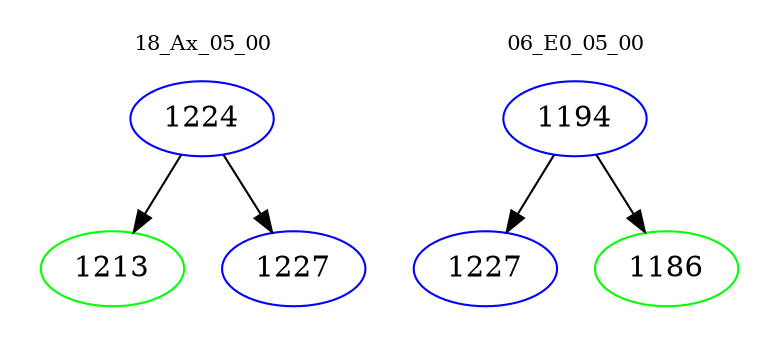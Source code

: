 digraph{
subgraph cluster_0 {
color = white
label = "18_Ax_05_00";
fontsize=10;
T0_1224 [label="1224", color="blue"]
T0_1224 -> T0_1213 [color="black"]
T0_1213 [label="1213", color="green"]
T0_1224 -> T0_1227 [color="black"]
T0_1227 [label="1227", color="blue"]
}
subgraph cluster_1 {
color = white
label = "06_E0_05_00";
fontsize=10;
T1_1194 [label="1194", color="blue"]
T1_1194 -> T1_1227 [color="black"]
T1_1227 [label="1227", color="blue"]
T1_1194 -> T1_1186 [color="black"]
T1_1186 [label="1186", color="green"]
}
}
